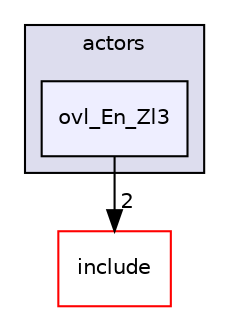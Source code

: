 digraph "src/overlays/actors/ovl_En_Zl3" {
  compound=true
  node [ fontsize="10", fontname="Helvetica"];
  edge [ labelfontsize="10", labelfontname="Helvetica"];
  subgraph clusterdir_e93473484be31ce7bcb356bd643a22f8 {
    graph [ bgcolor="#ddddee", pencolor="black", label="actors" fontname="Helvetica", fontsize="10", URL="dir_e93473484be31ce7bcb356bd643a22f8.html"]
  dir_d4bf97d3792993137c6641afa14cc30a [shape=box, label="ovl_En_Zl3", style="filled", fillcolor="#eeeeff", pencolor="black", URL="dir_d4bf97d3792993137c6641afa14cc30a.html"];
  }
  dir_d44c64559bbebec7f509842c48db8b23 [shape=box label="include" fillcolor="white" style="filled" color="red" URL="dir_d44c64559bbebec7f509842c48db8b23.html"];
  dir_d4bf97d3792993137c6641afa14cc30a->dir_d44c64559bbebec7f509842c48db8b23 [headlabel="2", labeldistance=1.5 headhref="dir_000390_000000.html"];
}
